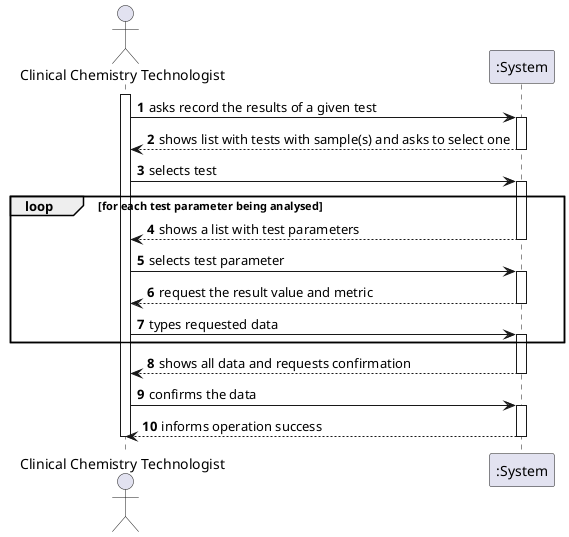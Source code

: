@startuml

autonumber
actor "Clinical Chemistry Technologist" as MLT

activate MLT
MLT -> ":System" : asks record the results of a given test
/'Here below'/
activate ":System"
":System" --> MLT : shows list with tests with sample(s) and asks to select one
deactivate ":System"

MLT -> ":System" : selects test
activate ":System"

loop for each test parameter being analysed

":System" --> MLT : shows a list with test parameters
deactivate ":System"

MLT -> ":System" : selects test parameter
activate ":System"

":System" --> MLT : request the result value and metric
deactivate ":System"

MLT -> ":System" : types requested data
activate ":System"

end
":System" --> MLT : shows all data and requests confirmation
deactivate ":System"

MLT -> ":System" : confirms the data
activate ":System"
":System" --> MLT : informs operation success
deactivate ":System"

deactivate MLT

@enduml